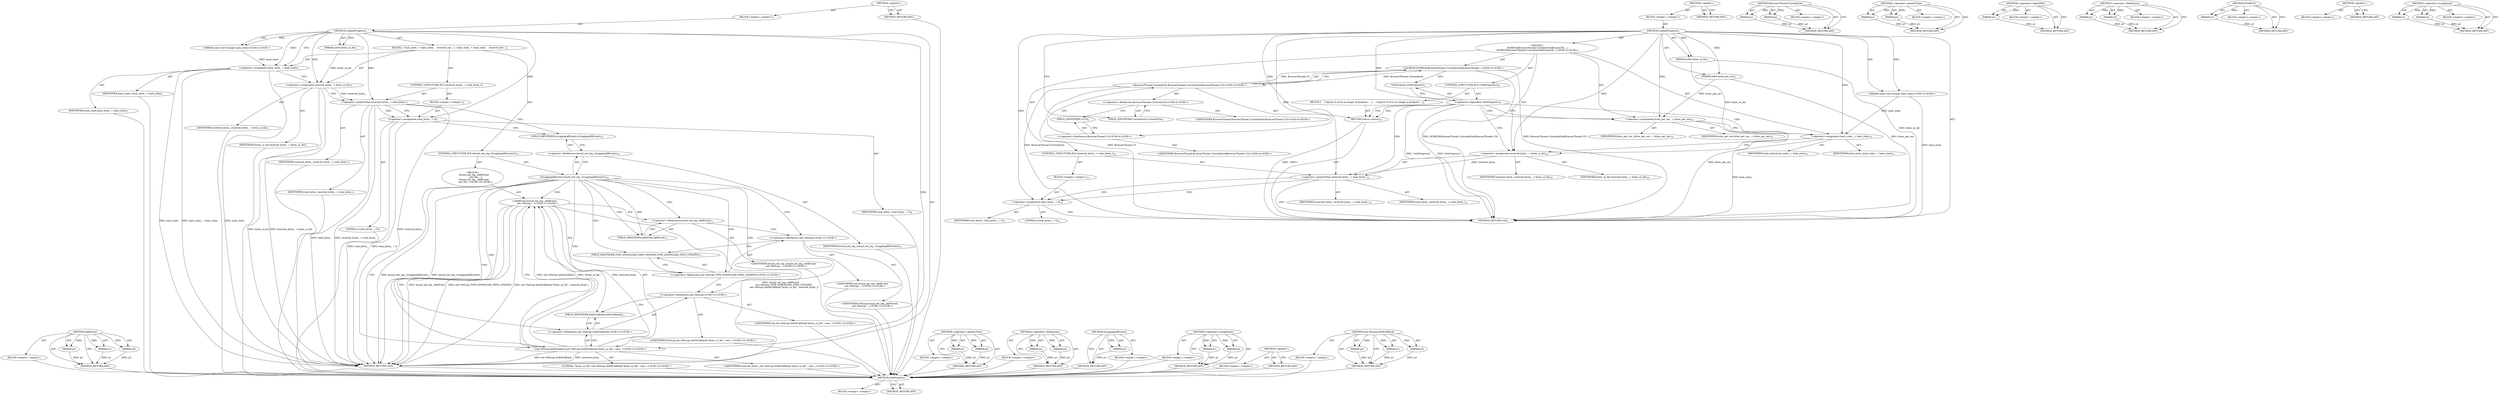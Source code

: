 digraph "&lt;operator&gt;.assignment" {
vulnerable_93 [label=<(METHOD,AddEvent)>];
vulnerable_94 [label=<(PARAM,p1)>];
vulnerable_95 [label=<(PARAM,p2)>];
vulnerable_96 [label=<(PARAM,p3)>];
vulnerable_97 [label=<(BLOCK,&lt;empty&gt;,&lt;empty&gt;)>];
vulnerable_98 [label=<(METHOD_RETURN,ANY)>];
vulnerable_6 [label=<(METHOD,&lt;global&gt;)<SUB>1</SUB>>];
vulnerable_7 [label=<(BLOCK,&lt;empty&gt;,&lt;empty&gt;)<SUB>1</SUB>>];
vulnerable_8 [label=<(METHOD,UpdateProgress)<SUB>1</SUB>>];
vulnerable_9 [label=<(PARAM,int64 bytes_so_far)<SUB>1</SUB>>];
vulnerable_10 [label="<(PARAM,const std::string&amp; hash_state)<SUB>2</SUB>>"];
vulnerable_11 [label=<(BLOCK,{
  hash_state_ = hash_state;
 
   received_byt...,{
  hash_state_ = hash_state;
 
   received_byt...)<SUB>2</SUB>>];
vulnerable_12 [label=<(&lt;operator&gt;.assignment,hash_state_ = hash_state)<SUB>3</SUB>>];
vulnerable_13 [label=<(IDENTIFIER,hash_state_,hash_state_ = hash_state)<SUB>3</SUB>>];
vulnerable_14 [label=<(IDENTIFIER,hash_state,hash_state_ = hash_state)<SUB>3</SUB>>];
vulnerable_15 [label=<(&lt;operator&gt;.assignment,received_bytes_ = bytes_so_far)<SUB>5</SUB>>];
vulnerable_16 [label=<(IDENTIFIER,received_bytes_,received_bytes_ = bytes_so_far)<SUB>5</SUB>>];
vulnerable_17 [label=<(IDENTIFIER,bytes_so_far,received_bytes_ = bytes_so_far)<SUB>5</SUB>>];
vulnerable_18 [label=<(CONTROL_STRUCTURE,IF,if (received_bytes_ &gt; total_bytes_))<SUB>7</SUB>>];
vulnerable_19 [label=<(&lt;operator&gt;.greaterThan,received_bytes_ &gt; total_bytes_)<SUB>7</SUB>>];
vulnerable_20 [label=<(IDENTIFIER,received_bytes_,received_bytes_ &gt; total_bytes_)<SUB>7</SUB>>];
vulnerable_21 [label=<(IDENTIFIER,total_bytes_,received_bytes_ &gt; total_bytes_)<SUB>7</SUB>>];
vulnerable_22 [label=<(BLOCK,&lt;empty&gt;,&lt;empty&gt;)<SUB>8</SUB>>];
vulnerable_23 [label=<(&lt;operator&gt;.assignment,total_bytes_ = 0)<SUB>8</SUB>>];
vulnerable_24 [label=<(IDENTIFIER,total_bytes_,total_bytes_ = 0)<SUB>8</SUB>>];
vulnerable_25 [label=<(LITERAL,0,total_bytes_ = 0)<SUB>8</SUB>>];
vulnerable_26 [label=<(CONTROL_STRUCTURE,IF,if (bound_net_log_.IsLoggingAllEvents()))<SUB>10</SUB>>];
vulnerable_27 [label=<(IsLoggingAllEvents,bound_net_log_.IsLoggingAllEvents())<SUB>10</SUB>>];
vulnerable_28 [label=<(&lt;operator&gt;.fieldAccess,bound_net_log_.IsLoggingAllEvents)<SUB>10</SUB>>];
vulnerable_29 [label=<(IDENTIFIER,bound_net_log_,bound_net_log_.IsLoggingAllEvents())<SUB>10</SUB>>];
vulnerable_30 [label=<(FIELD_IDENTIFIER,IsLoggingAllEvents,IsLoggingAllEvents)<SUB>10</SUB>>];
vulnerable_31 [label="<(BLOCK,{
    bound_net_log_.AddEvent(
         net::Ne...,{
    bound_net_log_.AddEvent(
         net::Ne...)<SUB>10</SUB>>"];
vulnerable_32 [label="<(AddEvent,bound_net_log_.AddEvent(
         net::NetLog::...)<SUB>11</SUB>>"];
vulnerable_33 [label=<(&lt;operator&gt;.fieldAccess,bound_net_log_.AddEvent)<SUB>11</SUB>>];
vulnerable_34 [label="<(IDENTIFIER,bound_net_log_,bound_net_log_.AddEvent(
         net::NetLog::...)<SUB>11</SUB>>"];
vulnerable_35 [label=<(FIELD_IDENTIFIER,AddEvent,AddEvent)<SUB>11</SUB>>];
vulnerable_36 [label="<(&lt;operator&gt;.fieldAccess,net::NetLog::TYPE_DOWNLOAD_ITEM_UPDATED)<SUB>12</SUB>>"];
vulnerable_37 [label="<(&lt;operator&gt;.fieldAccess,net::NetLog)<SUB>12</SUB>>"];
vulnerable_38 [label="<(IDENTIFIER,net,bound_net_log_.AddEvent(
         net::NetLog::...)<SUB>12</SUB>>"];
vulnerable_39 [label="<(IDENTIFIER,NetLog,bound_net_log_.AddEvent(
         net::NetLog::...)<SUB>12</SUB>>"];
vulnerable_40 [label=<(FIELD_IDENTIFIER,TYPE_DOWNLOAD_ITEM_UPDATED,TYPE_DOWNLOAD_ITEM_UPDATED)<SUB>12</SUB>>];
vulnerable_41 [label="<(net.NetLog.Int64Callback,net::NetLog::Int64Callback(&quot;bytes_so_far&quot;, rece...)<SUB>13</SUB>>"];
vulnerable_42 [label="<(&lt;operator&gt;.fieldAccess,net::NetLog::Int64Callback)<SUB>13</SUB>>"];
vulnerable_43 [label="<(&lt;operator&gt;.fieldAccess,net::NetLog)<SUB>13</SUB>>"];
vulnerable_44 [label="<(IDENTIFIER,net,net::NetLog::Int64Callback(&quot;bytes_so_far&quot;, rece...)<SUB>13</SUB>>"];
vulnerable_45 [label="<(IDENTIFIER,NetLog,net::NetLog::Int64Callback(&quot;bytes_so_far&quot;, rece...)<SUB>13</SUB>>"];
vulnerable_46 [label=<(FIELD_IDENTIFIER,Int64Callback,Int64Callback)<SUB>13</SUB>>];
vulnerable_47 [label="<(LITERAL,&quot;bytes_so_far&quot;,net::NetLog::Int64Callback(&quot;bytes_so_far&quot;, rece...)<SUB>13</SUB>>"];
vulnerable_48 [label="<(IDENTIFIER,received_bytes_,net::NetLog::Int64Callback(&quot;bytes_so_far&quot;, rece...)<SUB>13</SUB>>"];
vulnerable_49 [label=<(METHOD_RETURN,void)<SUB>1</SUB>>];
vulnerable_51 [label=<(METHOD_RETURN,ANY)<SUB>1</SUB>>];
vulnerable_79 [label=<(METHOD,&lt;operator&gt;.greaterThan)>];
vulnerable_80 [label=<(PARAM,p1)>];
vulnerable_81 [label=<(PARAM,p2)>];
vulnerable_82 [label=<(BLOCK,&lt;empty&gt;,&lt;empty&gt;)>];
vulnerable_83 [label=<(METHOD_RETURN,ANY)>];
vulnerable_88 [label=<(METHOD,&lt;operator&gt;.fieldAccess)>];
vulnerable_89 [label=<(PARAM,p1)>];
vulnerable_90 [label=<(PARAM,p2)>];
vulnerable_91 [label=<(BLOCK,&lt;empty&gt;,&lt;empty&gt;)>];
vulnerable_92 [label=<(METHOD_RETURN,ANY)>];
vulnerable_84 [label=<(METHOD,IsLoggingAllEvents)>];
vulnerable_85 [label=<(PARAM,p1)>];
vulnerable_86 [label=<(BLOCK,&lt;empty&gt;,&lt;empty&gt;)>];
vulnerable_87 [label=<(METHOD_RETURN,ANY)>];
vulnerable_74 [label=<(METHOD,&lt;operator&gt;.assignment)>];
vulnerable_75 [label=<(PARAM,p1)>];
vulnerable_76 [label=<(PARAM,p2)>];
vulnerable_77 [label=<(BLOCK,&lt;empty&gt;,&lt;empty&gt;)>];
vulnerable_78 [label=<(METHOD_RETURN,ANY)>];
vulnerable_68 [label=<(METHOD,&lt;global&gt;)<SUB>1</SUB>>];
vulnerable_69 [label=<(BLOCK,&lt;empty&gt;,&lt;empty&gt;)>];
vulnerable_70 [label=<(METHOD_RETURN,ANY)>];
vulnerable_99 [label=<(METHOD,net.NetLog.Int64Callback)>];
vulnerable_100 [label=<(PARAM,p1)>];
vulnerable_101 [label=<(PARAM,p2)>];
vulnerable_102 [label=<(PARAM,p3)>];
vulnerable_103 [label=<(BLOCK,&lt;empty&gt;,&lt;empty&gt;)>];
vulnerable_104 [label=<(METHOD_RETURN,ANY)>];
fixed_82 [label=<(METHOD,IsInProgress)>];
fixed_83 [label=<(BLOCK,&lt;empty&gt;,&lt;empty&gt;)>];
fixed_84 [label=<(METHOD_RETURN,ANY)>];
fixed_6 [label=<(METHOD,&lt;global&gt;)<SUB>1</SUB>>];
fixed_7 [label=<(BLOCK,&lt;empty&gt;,&lt;empty&gt;)<SUB>1</SUB>>];
fixed_8 [label=<(METHOD,UpdateProgress)<SUB>1</SUB>>];
fixed_9 [label=<(PARAM,int64 bytes_so_far)<SUB>1</SUB>>];
fixed_10 [label=<(PARAM,int64 bytes_per_sec)<SUB>2</SUB>>];
fixed_11 [label="<(PARAM,const std::string&amp; hash_state)<SUB>3</SUB>>"];
fixed_12 [label="<(BLOCK,{
  DCHECK(BrowserThread::CurrentlyOn(BrowserTh...,{
  DCHECK(BrowserThread::CurrentlyOn(BrowserTh...)<SUB>3</SUB>>"];
fixed_13 [label="<(DCHECK,DCHECK(BrowserThread::CurrentlyOn(BrowserThread...)<SUB>4</SUB>>"];
fixed_14 [label="<(BrowserThread.CurrentlyOn,BrowserThread::CurrentlyOn(BrowserThread::UI))<SUB>4</SUB>>"];
fixed_15 [label="<(&lt;operator&gt;.fieldAccess,BrowserThread::CurrentlyOn)<SUB>4</SUB>>"];
fixed_16 [label="<(IDENTIFIER,BrowserThread,BrowserThread::CurrentlyOn(BrowserThread::UI))<SUB>4</SUB>>"];
fixed_17 [label=<(FIELD_IDENTIFIER,CurrentlyOn,CurrentlyOn)<SUB>4</SUB>>];
fixed_18 [label="<(&lt;operator&gt;.fieldAccess,BrowserThread::UI)<SUB>4</SUB>>"];
fixed_19 [label="<(IDENTIFIER,BrowserThread,BrowserThread::CurrentlyOn(BrowserThread::UI))<SUB>4</SUB>>"];
fixed_20 [label=<(FIELD_IDENTIFIER,UI,UI)<SUB>4</SUB>>];
fixed_21 [label=<(CONTROL_STRUCTURE,IF,if (!IsInProgress()))<SUB>6</SUB>>];
fixed_22 [label=<(&lt;operator&gt;.logicalNot,!IsInProgress())<SUB>6</SUB>>];
fixed_23 [label=<(IsInProgress,IsInProgress())<SUB>6</SUB>>];
fixed_24 [label=<(BLOCK,{
    // Ignore if we're no longer in-progress....,{
    // Ignore if we're no longer in-progress....)<SUB>6</SUB>>];
fixed_25 [label=<(RETURN,return;,return;)<SUB>16</SUB>>];
fixed_26 [label=<(&lt;operator&gt;.assignment,bytes_per_sec_ = bytes_per_sec)<SUB>18</SUB>>];
fixed_27 [label=<(IDENTIFIER,bytes_per_sec_,bytes_per_sec_ = bytes_per_sec)<SUB>18</SUB>>];
fixed_28 [label=<(IDENTIFIER,bytes_per_sec,bytes_per_sec_ = bytes_per_sec)<SUB>18</SUB>>];
fixed_29 [label=<(&lt;operator&gt;.assignment,hash_state_ = hash_state)<SUB>19</SUB>>];
fixed_30 [label=<(IDENTIFIER,hash_state_,hash_state_ = hash_state)<SUB>19</SUB>>];
fixed_31 [label=<(IDENTIFIER,hash_state,hash_state_ = hash_state)<SUB>19</SUB>>];
fixed_32 [label=<(&lt;operator&gt;.assignment,received_bytes_ = bytes_so_far)<SUB>20</SUB>>];
fixed_33 [label=<(IDENTIFIER,received_bytes_,received_bytes_ = bytes_so_far)<SUB>20</SUB>>];
fixed_34 [label=<(IDENTIFIER,bytes_so_far,received_bytes_ = bytes_so_far)<SUB>20</SUB>>];
fixed_35 [label=<(CONTROL_STRUCTURE,IF,if (received_bytes_ &gt; total_bytes_))<SUB>22</SUB>>];
fixed_36 [label=<(&lt;operator&gt;.greaterThan,received_bytes_ &gt; total_bytes_)<SUB>22</SUB>>];
fixed_37 [label=<(IDENTIFIER,received_bytes_,received_bytes_ &gt; total_bytes_)<SUB>22</SUB>>];
fixed_38 [label=<(IDENTIFIER,total_bytes_,received_bytes_ &gt; total_bytes_)<SUB>22</SUB>>];
fixed_39 [label=<(BLOCK,&lt;empty&gt;,&lt;empty&gt;)<SUB>23</SUB>>];
fixed_40 [label=<(&lt;operator&gt;.assignment,total_bytes_ = 0)<SUB>23</SUB>>];
fixed_41 [label=<(IDENTIFIER,total_bytes_,total_bytes_ = 0)<SUB>23</SUB>>];
fixed_42 [label=<(LITERAL,0,total_bytes_ = 0)<SUB>23</SUB>>];
fixed_43 [label=<(METHOD_RETURN,void)<SUB>1</SUB>>];
fixed_45 [label=<(METHOD_RETURN,ANY)<SUB>1</SUB>>];
fixed_68 [label=<(METHOD,BrowserThread.CurrentlyOn)>];
fixed_69 [label=<(PARAM,p1)>];
fixed_70 [label=<(PARAM,p2)>];
fixed_71 [label=<(BLOCK,&lt;empty&gt;,&lt;empty&gt;)>];
fixed_72 [label=<(METHOD_RETURN,ANY)>];
fixed_90 [label=<(METHOD,&lt;operator&gt;.greaterThan)>];
fixed_91 [label=<(PARAM,p1)>];
fixed_92 [label=<(PARAM,p2)>];
fixed_93 [label=<(BLOCK,&lt;empty&gt;,&lt;empty&gt;)>];
fixed_94 [label=<(METHOD_RETURN,ANY)>];
fixed_78 [label=<(METHOD,&lt;operator&gt;.logicalNot)>];
fixed_79 [label=<(PARAM,p1)>];
fixed_80 [label=<(BLOCK,&lt;empty&gt;,&lt;empty&gt;)>];
fixed_81 [label=<(METHOD_RETURN,ANY)>];
fixed_73 [label=<(METHOD,&lt;operator&gt;.fieldAccess)>];
fixed_74 [label=<(PARAM,p1)>];
fixed_75 [label=<(PARAM,p2)>];
fixed_76 [label=<(BLOCK,&lt;empty&gt;,&lt;empty&gt;)>];
fixed_77 [label=<(METHOD_RETURN,ANY)>];
fixed_64 [label=<(METHOD,DCHECK)>];
fixed_65 [label=<(PARAM,p1)>];
fixed_66 [label=<(BLOCK,&lt;empty&gt;,&lt;empty&gt;)>];
fixed_67 [label=<(METHOD_RETURN,ANY)>];
fixed_58 [label=<(METHOD,&lt;global&gt;)<SUB>1</SUB>>];
fixed_59 [label=<(BLOCK,&lt;empty&gt;,&lt;empty&gt;)>];
fixed_60 [label=<(METHOD_RETURN,ANY)>];
fixed_85 [label=<(METHOD,&lt;operator&gt;.assignment)>];
fixed_86 [label=<(PARAM,p1)>];
fixed_87 [label=<(PARAM,p2)>];
fixed_88 [label=<(BLOCK,&lt;empty&gt;,&lt;empty&gt;)>];
fixed_89 [label=<(METHOD_RETURN,ANY)>];
vulnerable_93 -> vulnerable_94  [key=0, label="AST: "];
vulnerable_93 -> vulnerable_94  [key=1, label="DDG: "];
vulnerable_93 -> vulnerable_97  [key=0, label="AST: "];
vulnerable_93 -> vulnerable_95  [key=0, label="AST: "];
vulnerable_93 -> vulnerable_95  [key=1, label="DDG: "];
vulnerable_93 -> vulnerable_98  [key=0, label="AST: "];
vulnerable_93 -> vulnerable_98  [key=1, label="CFG: "];
vulnerable_93 -> vulnerable_96  [key=0, label="AST: "];
vulnerable_93 -> vulnerable_96  [key=1, label="DDG: "];
vulnerable_94 -> vulnerable_98  [key=0, label="DDG: p1"];
vulnerable_95 -> vulnerable_98  [key=0, label="DDG: p2"];
vulnerable_96 -> vulnerable_98  [key=0, label="DDG: p3"];
vulnerable_97 -> fixed_82  [key=0];
vulnerable_98 -> fixed_82  [key=0];
vulnerable_6 -> vulnerable_7  [key=0, label="AST: "];
vulnerable_6 -> vulnerable_51  [key=0, label="AST: "];
vulnerable_6 -> vulnerable_51  [key=1, label="CFG: "];
vulnerable_7 -> vulnerable_8  [key=0, label="AST: "];
vulnerable_8 -> vulnerable_9  [key=0, label="AST: "];
vulnerable_8 -> vulnerable_9  [key=1, label="DDG: "];
vulnerable_8 -> vulnerable_10  [key=0, label="AST: "];
vulnerable_8 -> vulnerable_10  [key=1, label="DDG: "];
vulnerable_8 -> vulnerable_11  [key=0, label="AST: "];
vulnerable_8 -> vulnerable_49  [key=0, label="AST: "];
vulnerable_8 -> vulnerable_12  [key=0, label="CFG: "];
vulnerable_8 -> vulnerable_12  [key=1, label="DDG: "];
vulnerable_8 -> vulnerable_15  [key=0, label="DDG: "];
vulnerable_8 -> vulnerable_19  [key=0, label="DDG: "];
vulnerable_8 -> vulnerable_23  [key=0, label="DDG: "];
vulnerable_8 -> vulnerable_41  [key=0, label="DDG: "];
vulnerable_9 -> vulnerable_15  [key=0, label="DDG: bytes_so_far"];
vulnerable_10 -> vulnerable_12  [key=0, label="DDG: hash_state"];
vulnerable_11 -> vulnerable_12  [key=0, label="AST: "];
vulnerable_11 -> vulnerable_15  [key=0, label="AST: "];
vulnerable_11 -> vulnerable_18  [key=0, label="AST: "];
vulnerable_11 -> vulnerable_26  [key=0, label="AST: "];
vulnerable_12 -> vulnerable_13  [key=0, label="AST: "];
vulnerable_12 -> vulnerable_14  [key=0, label="AST: "];
vulnerable_12 -> vulnerable_15  [key=0, label="CFG: "];
vulnerable_12 -> vulnerable_49  [key=0, label="DDG: hash_state"];
vulnerable_12 -> vulnerable_49  [key=1, label="DDG: hash_state_ = hash_state"];
vulnerable_12 -> vulnerable_49  [key=2, label="DDG: hash_state_"];
vulnerable_13 -> fixed_82  [key=0];
vulnerable_14 -> fixed_82  [key=0];
vulnerable_15 -> vulnerable_16  [key=0, label="AST: "];
vulnerable_15 -> vulnerable_17  [key=0, label="AST: "];
vulnerable_15 -> vulnerable_19  [key=0, label="CFG: "];
vulnerable_15 -> vulnerable_19  [key=1, label="DDG: received_bytes_"];
vulnerable_15 -> vulnerable_49  [key=0, label="DDG: bytes_so_far"];
vulnerable_15 -> vulnerable_49  [key=1, label="DDG: received_bytes_ = bytes_so_far"];
vulnerable_16 -> fixed_82  [key=0];
vulnerable_17 -> fixed_82  [key=0];
vulnerable_18 -> vulnerable_19  [key=0, label="AST: "];
vulnerable_18 -> vulnerable_22  [key=0, label="AST: "];
vulnerable_19 -> vulnerable_20  [key=0, label="AST: "];
vulnerable_19 -> vulnerable_21  [key=0, label="AST: "];
vulnerable_19 -> vulnerable_23  [key=0, label="CFG: "];
vulnerable_19 -> vulnerable_23  [key=1, label="CDG: "];
vulnerable_19 -> vulnerable_30  [key=0, label="CFG: "];
vulnerable_19 -> vulnerable_49  [key=0, label="DDG: total_bytes_"];
vulnerable_19 -> vulnerable_49  [key=1, label="DDG: received_bytes_ &gt; total_bytes_"];
vulnerable_19 -> vulnerable_41  [key=0, label="DDG: received_bytes_"];
vulnerable_20 -> fixed_82  [key=0];
vulnerable_21 -> fixed_82  [key=0];
vulnerable_22 -> vulnerable_23  [key=0, label="AST: "];
vulnerable_23 -> vulnerable_24  [key=0, label="AST: "];
vulnerable_23 -> vulnerable_25  [key=0, label="AST: "];
vulnerable_23 -> vulnerable_30  [key=0, label="CFG: "];
vulnerable_23 -> vulnerable_49  [key=0, label="DDG: total_bytes_"];
vulnerable_23 -> vulnerable_49  [key=1, label="DDG: total_bytes_ = 0"];
vulnerable_24 -> fixed_82  [key=0];
vulnerable_25 -> fixed_82  [key=0];
vulnerable_26 -> vulnerable_27  [key=0, label="AST: "];
vulnerable_26 -> vulnerable_31  [key=0, label="AST: "];
vulnerable_27 -> vulnerable_28  [key=0, label="AST: "];
vulnerable_27 -> vulnerable_49  [key=0, label="CFG: "];
vulnerable_27 -> vulnerable_49  [key=1, label="DDG: bound_net_log_.IsLoggingAllEvents"];
vulnerable_27 -> vulnerable_49  [key=2, label="DDG: bound_net_log_.IsLoggingAllEvents()"];
vulnerable_27 -> vulnerable_35  [key=0, label="CFG: "];
vulnerable_27 -> vulnerable_35  [key=1, label="CDG: "];
vulnerable_27 -> vulnerable_40  [key=0, label="CDG: "];
vulnerable_27 -> vulnerable_32  [key=0, label="CDG: "];
vulnerable_27 -> vulnerable_33  [key=0, label="CDG: "];
vulnerable_27 -> vulnerable_42  [key=0, label="CDG: "];
vulnerable_27 -> vulnerable_36  [key=0, label="CDG: "];
vulnerable_27 -> vulnerable_37  [key=0, label="CDG: "];
vulnerable_27 -> vulnerable_46  [key=0, label="CDG: "];
vulnerable_27 -> vulnerable_41  [key=0, label="CDG: "];
vulnerable_27 -> vulnerable_43  [key=0, label="CDG: "];
vulnerable_28 -> vulnerable_29  [key=0, label="AST: "];
vulnerable_28 -> vulnerable_30  [key=0, label="AST: "];
vulnerable_28 -> vulnerable_27  [key=0, label="CFG: "];
vulnerable_29 -> fixed_82  [key=0];
vulnerable_30 -> vulnerable_28  [key=0, label="CFG: "];
vulnerable_31 -> vulnerable_32  [key=0, label="AST: "];
vulnerable_32 -> vulnerable_33  [key=0, label="AST: "];
vulnerable_32 -> vulnerable_36  [key=0, label="AST: "];
vulnerable_32 -> vulnerable_41  [key=0, label="AST: "];
vulnerable_32 -> vulnerable_49  [key=0, label="CFG: "];
vulnerable_32 -> vulnerable_49  [key=1, label="DDG: bound_net_log_.AddEvent"];
vulnerable_32 -> vulnerable_49  [key=2, label="DDG: net::NetLog::TYPE_DOWNLOAD_ITEM_UPDATED"];
vulnerable_32 -> vulnerable_49  [key=3, label="DDG: net::NetLog::Int64Callback(&quot;bytes_so_far&quot;, received_bytes_)"];
vulnerable_32 -> vulnerable_49  [key=4, label="DDG: bound_net_log_.AddEvent(
         net::NetLog::TYPE_DOWNLOAD_ITEM_UPDATED,
         net::NetLog::Int64Callback(&quot;bytes_so_far&quot;, received_bytes_))"];
vulnerable_33 -> vulnerable_34  [key=0, label="AST: "];
vulnerable_33 -> vulnerable_35  [key=0, label="AST: "];
vulnerable_33 -> vulnerable_37  [key=0, label="CFG: "];
vulnerable_34 -> fixed_82  [key=0];
vulnerable_35 -> vulnerable_33  [key=0, label="CFG: "];
vulnerable_36 -> vulnerable_37  [key=0, label="AST: "];
vulnerable_36 -> vulnerable_40  [key=0, label="AST: "];
vulnerable_36 -> vulnerable_43  [key=0, label="CFG: "];
vulnerable_37 -> vulnerable_38  [key=0, label="AST: "];
vulnerable_37 -> vulnerable_39  [key=0, label="AST: "];
vulnerable_37 -> vulnerable_40  [key=0, label="CFG: "];
vulnerable_38 -> fixed_82  [key=0];
vulnerable_39 -> fixed_82  [key=0];
vulnerable_40 -> vulnerable_36  [key=0, label="CFG: "];
vulnerable_41 -> vulnerable_42  [key=0, label="AST: "];
vulnerable_41 -> vulnerable_47  [key=0, label="AST: "];
vulnerable_41 -> vulnerable_48  [key=0, label="AST: "];
vulnerable_41 -> vulnerable_32  [key=0, label="CFG: "];
vulnerable_41 -> vulnerable_32  [key=1, label="DDG: net::NetLog::Int64Callback"];
vulnerable_41 -> vulnerable_32  [key=2, label="DDG: &quot;bytes_so_far&quot;"];
vulnerable_41 -> vulnerable_32  [key=3, label="DDG: received_bytes_"];
vulnerable_41 -> vulnerable_49  [key=0, label="DDG: net::NetLog::Int64Callback"];
vulnerable_41 -> vulnerable_49  [key=1, label="DDG: received_bytes_"];
vulnerable_42 -> vulnerable_43  [key=0, label="AST: "];
vulnerable_42 -> vulnerable_46  [key=0, label="AST: "];
vulnerable_42 -> vulnerable_41  [key=0, label="CFG: "];
vulnerable_43 -> vulnerable_44  [key=0, label="AST: "];
vulnerable_43 -> vulnerable_45  [key=0, label="AST: "];
vulnerable_43 -> vulnerable_46  [key=0, label="CFG: "];
vulnerable_44 -> fixed_82  [key=0];
vulnerable_45 -> fixed_82  [key=0];
vulnerable_46 -> vulnerable_42  [key=0, label="CFG: "];
vulnerable_47 -> fixed_82  [key=0];
vulnerable_48 -> fixed_82  [key=0];
vulnerable_49 -> fixed_82  [key=0];
vulnerable_51 -> fixed_82  [key=0];
vulnerable_79 -> vulnerable_80  [key=0, label="AST: "];
vulnerable_79 -> vulnerable_80  [key=1, label="DDG: "];
vulnerable_79 -> vulnerable_82  [key=0, label="AST: "];
vulnerable_79 -> vulnerable_81  [key=0, label="AST: "];
vulnerable_79 -> vulnerable_81  [key=1, label="DDG: "];
vulnerable_79 -> vulnerable_83  [key=0, label="AST: "];
vulnerable_79 -> vulnerable_83  [key=1, label="CFG: "];
vulnerable_80 -> vulnerable_83  [key=0, label="DDG: p1"];
vulnerable_81 -> vulnerable_83  [key=0, label="DDG: p2"];
vulnerable_82 -> fixed_82  [key=0];
vulnerable_83 -> fixed_82  [key=0];
vulnerable_88 -> vulnerable_89  [key=0, label="AST: "];
vulnerable_88 -> vulnerable_89  [key=1, label="DDG: "];
vulnerable_88 -> vulnerable_91  [key=0, label="AST: "];
vulnerable_88 -> vulnerable_90  [key=0, label="AST: "];
vulnerable_88 -> vulnerable_90  [key=1, label="DDG: "];
vulnerable_88 -> vulnerable_92  [key=0, label="AST: "];
vulnerable_88 -> vulnerable_92  [key=1, label="CFG: "];
vulnerable_89 -> vulnerable_92  [key=0, label="DDG: p1"];
vulnerable_90 -> vulnerable_92  [key=0, label="DDG: p2"];
vulnerable_91 -> fixed_82  [key=0];
vulnerable_92 -> fixed_82  [key=0];
vulnerable_84 -> vulnerable_85  [key=0, label="AST: "];
vulnerable_84 -> vulnerable_85  [key=1, label="DDG: "];
vulnerable_84 -> vulnerable_86  [key=0, label="AST: "];
vulnerable_84 -> vulnerable_87  [key=0, label="AST: "];
vulnerable_84 -> vulnerable_87  [key=1, label="CFG: "];
vulnerable_85 -> vulnerable_87  [key=0, label="DDG: p1"];
vulnerable_86 -> fixed_82  [key=0];
vulnerable_87 -> fixed_82  [key=0];
vulnerable_74 -> vulnerable_75  [key=0, label="AST: "];
vulnerable_74 -> vulnerable_75  [key=1, label="DDG: "];
vulnerable_74 -> vulnerable_77  [key=0, label="AST: "];
vulnerable_74 -> vulnerable_76  [key=0, label="AST: "];
vulnerable_74 -> vulnerable_76  [key=1, label="DDG: "];
vulnerable_74 -> vulnerable_78  [key=0, label="AST: "];
vulnerable_74 -> vulnerable_78  [key=1, label="CFG: "];
vulnerable_75 -> vulnerable_78  [key=0, label="DDG: p1"];
vulnerable_76 -> vulnerable_78  [key=0, label="DDG: p2"];
vulnerable_77 -> fixed_82  [key=0];
vulnerable_78 -> fixed_82  [key=0];
vulnerable_68 -> vulnerable_69  [key=0, label="AST: "];
vulnerable_68 -> vulnerable_70  [key=0, label="AST: "];
vulnerable_68 -> vulnerable_70  [key=1, label="CFG: "];
vulnerable_69 -> fixed_82  [key=0];
vulnerable_70 -> fixed_82  [key=0];
vulnerable_99 -> vulnerable_100  [key=0, label="AST: "];
vulnerable_99 -> vulnerable_100  [key=1, label="DDG: "];
vulnerable_99 -> vulnerable_103  [key=0, label="AST: "];
vulnerable_99 -> vulnerable_101  [key=0, label="AST: "];
vulnerable_99 -> vulnerable_101  [key=1, label="DDG: "];
vulnerable_99 -> vulnerable_104  [key=0, label="AST: "];
vulnerable_99 -> vulnerable_104  [key=1, label="CFG: "];
vulnerable_99 -> vulnerable_102  [key=0, label="AST: "];
vulnerable_99 -> vulnerable_102  [key=1, label="DDG: "];
vulnerable_100 -> vulnerable_104  [key=0, label="DDG: p1"];
vulnerable_101 -> vulnerable_104  [key=0, label="DDG: p2"];
vulnerable_102 -> vulnerable_104  [key=0, label="DDG: p3"];
vulnerable_103 -> fixed_82  [key=0];
vulnerable_104 -> fixed_82  [key=0];
fixed_82 -> fixed_83  [key=0, label="AST: "];
fixed_82 -> fixed_84  [key=0, label="AST: "];
fixed_82 -> fixed_84  [key=1, label="CFG: "];
fixed_6 -> fixed_7  [key=0, label="AST: "];
fixed_6 -> fixed_45  [key=0, label="AST: "];
fixed_6 -> fixed_45  [key=1, label="CFG: "];
fixed_7 -> fixed_8  [key=0, label="AST: "];
fixed_8 -> fixed_9  [key=0, label="AST: "];
fixed_8 -> fixed_9  [key=1, label="DDG: "];
fixed_8 -> fixed_10  [key=0, label="AST: "];
fixed_8 -> fixed_10  [key=1, label="DDG: "];
fixed_8 -> fixed_11  [key=0, label="AST: "];
fixed_8 -> fixed_11  [key=1, label="DDG: "];
fixed_8 -> fixed_12  [key=0, label="AST: "];
fixed_8 -> fixed_43  [key=0, label="AST: "];
fixed_8 -> fixed_17  [key=0, label="CFG: "];
fixed_8 -> fixed_26  [key=0, label="DDG: "];
fixed_8 -> fixed_29  [key=0, label="DDG: "];
fixed_8 -> fixed_32  [key=0, label="DDG: "];
fixed_8 -> fixed_22  [key=0, label="DDG: "];
fixed_8 -> fixed_25  [key=0, label="DDG: "];
fixed_8 -> fixed_36  [key=0, label="DDG: "];
fixed_8 -> fixed_40  [key=0, label="DDG: "];
fixed_9 -> fixed_43  [key=0, label="DDG: bytes_so_far"];
fixed_9 -> fixed_32  [key=0, label="DDG: bytes_so_far"];
fixed_10 -> fixed_43  [key=0, label="DDG: bytes_per_sec"];
fixed_10 -> fixed_26  [key=0, label="DDG: bytes_per_sec"];
fixed_11 -> fixed_43  [key=0, label="DDG: hash_state"];
fixed_11 -> fixed_29  [key=0, label="DDG: hash_state"];
fixed_12 -> fixed_13  [key=0, label="AST: "];
fixed_12 -> fixed_21  [key=0, label="AST: "];
fixed_12 -> fixed_26  [key=0, label="AST: "];
fixed_12 -> fixed_29  [key=0, label="AST: "];
fixed_12 -> fixed_32  [key=0, label="AST: "];
fixed_12 -> fixed_35  [key=0, label="AST: "];
fixed_13 -> fixed_14  [key=0, label="AST: "];
fixed_13 -> fixed_23  [key=0, label="CFG: "];
fixed_13 -> fixed_43  [key=0, label="DDG: BrowserThread::CurrentlyOn(BrowserThread::UI)"];
fixed_13 -> fixed_43  [key=1, label="DDG: DCHECK(BrowserThread::CurrentlyOn(BrowserThread::UI))"];
fixed_14 -> fixed_15  [key=0, label="AST: "];
fixed_14 -> fixed_18  [key=0, label="AST: "];
fixed_14 -> fixed_13  [key=0, label="CFG: "];
fixed_14 -> fixed_13  [key=1, label="DDG: BrowserThread::CurrentlyOn"];
fixed_14 -> fixed_13  [key=2, label="DDG: BrowserThread::UI"];
fixed_14 -> fixed_43  [key=0, label="DDG: BrowserThread::CurrentlyOn"];
fixed_14 -> fixed_43  [key=1, label="DDG: BrowserThread::UI"];
fixed_15 -> fixed_16  [key=0, label="AST: "];
fixed_15 -> fixed_17  [key=0, label="AST: "];
fixed_15 -> fixed_20  [key=0, label="CFG: "];
fixed_17 -> fixed_15  [key=0, label="CFG: "];
fixed_18 -> fixed_19  [key=0, label="AST: "];
fixed_18 -> fixed_20  [key=0, label="AST: "];
fixed_18 -> fixed_14  [key=0, label="CFG: "];
fixed_20 -> fixed_18  [key=0, label="CFG: "];
fixed_21 -> fixed_22  [key=0, label="AST: "];
fixed_21 -> fixed_24  [key=0, label="AST: "];
fixed_22 -> fixed_23  [key=0, label="AST: "];
fixed_22 -> fixed_25  [key=0, label="CFG: "];
fixed_22 -> fixed_25  [key=1, label="CDG: "];
fixed_22 -> fixed_26  [key=0, label="CFG: "];
fixed_22 -> fixed_26  [key=1, label="CDG: "];
fixed_22 -> fixed_43  [key=0, label="DDG: IsInProgress()"];
fixed_22 -> fixed_43  [key=1, label="DDG: !IsInProgress()"];
fixed_22 -> fixed_29  [key=0, label="CDG: "];
fixed_22 -> fixed_32  [key=0, label="CDG: "];
fixed_22 -> fixed_36  [key=0, label="CDG: "];
fixed_23 -> fixed_22  [key=0, label="CFG: "];
fixed_24 -> fixed_25  [key=0, label="AST: "];
fixed_25 -> fixed_43  [key=0, label="CFG: "];
fixed_25 -> fixed_43  [key=1, label="DDG: &lt;RET&gt;"];
fixed_26 -> fixed_27  [key=0, label="AST: "];
fixed_26 -> fixed_28  [key=0, label="AST: "];
fixed_26 -> fixed_29  [key=0, label="CFG: "];
fixed_26 -> fixed_43  [key=0, label="DDG: bytes_per_sec_"];
fixed_29 -> fixed_30  [key=0, label="AST: "];
fixed_29 -> fixed_31  [key=0, label="AST: "];
fixed_29 -> fixed_32  [key=0, label="CFG: "];
fixed_29 -> fixed_43  [key=0, label="DDG: hash_state_"];
fixed_32 -> fixed_33  [key=0, label="AST: "];
fixed_32 -> fixed_34  [key=0, label="AST: "];
fixed_32 -> fixed_36  [key=0, label="CFG: "];
fixed_32 -> fixed_36  [key=1, label="DDG: received_bytes_"];
fixed_35 -> fixed_36  [key=0, label="AST: "];
fixed_35 -> fixed_39  [key=0, label="AST: "];
fixed_36 -> fixed_37  [key=0, label="AST: "];
fixed_36 -> fixed_38  [key=0, label="AST: "];
fixed_36 -> fixed_43  [key=0, label="CFG: "];
fixed_36 -> fixed_40  [key=0, label="CFG: "];
fixed_36 -> fixed_40  [key=1, label="CDG: "];
fixed_39 -> fixed_40  [key=0, label="AST: "];
fixed_40 -> fixed_41  [key=0, label="AST: "];
fixed_40 -> fixed_42  [key=0, label="AST: "];
fixed_40 -> fixed_43  [key=0, label="CFG: "];
fixed_68 -> fixed_69  [key=0, label="AST: "];
fixed_68 -> fixed_69  [key=1, label="DDG: "];
fixed_68 -> fixed_71  [key=0, label="AST: "];
fixed_68 -> fixed_70  [key=0, label="AST: "];
fixed_68 -> fixed_70  [key=1, label="DDG: "];
fixed_68 -> fixed_72  [key=0, label="AST: "];
fixed_68 -> fixed_72  [key=1, label="CFG: "];
fixed_69 -> fixed_72  [key=0, label="DDG: p1"];
fixed_70 -> fixed_72  [key=0, label="DDG: p2"];
fixed_90 -> fixed_91  [key=0, label="AST: "];
fixed_90 -> fixed_91  [key=1, label="DDG: "];
fixed_90 -> fixed_93  [key=0, label="AST: "];
fixed_90 -> fixed_92  [key=0, label="AST: "];
fixed_90 -> fixed_92  [key=1, label="DDG: "];
fixed_90 -> fixed_94  [key=0, label="AST: "];
fixed_90 -> fixed_94  [key=1, label="CFG: "];
fixed_91 -> fixed_94  [key=0, label="DDG: p1"];
fixed_92 -> fixed_94  [key=0, label="DDG: p2"];
fixed_78 -> fixed_79  [key=0, label="AST: "];
fixed_78 -> fixed_79  [key=1, label="DDG: "];
fixed_78 -> fixed_80  [key=0, label="AST: "];
fixed_78 -> fixed_81  [key=0, label="AST: "];
fixed_78 -> fixed_81  [key=1, label="CFG: "];
fixed_79 -> fixed_81  [key=0, label="DDG: p1"];
fixed_73 -> fixed_74  [key=0, label="AST: "];
fixed_73 -> fixed_74  [key=1, label="DDG: "];
fixed_73 -> fixed_76  [key=0, label="AST: "];
fixed_73 -> fixed_75  [key=0, label="AST: "];
fixed_73 -> fixed_75  [key=1, label="DDG: "];
fixed_73 -> fixed_77  [key=0, label="AST: "];
fixed_73 -> fixed_77  [key=1, label="CFG: "];
fixed_74 -> fixed_77  [key=0, label="DDG: p1"];
fixed_75 -> fixed_77  [key=0, label="DDG: p2"];
fixed_64 -> fixed_65  [key=0, label="AST: "];
fixed_64 -> fixed_65  [key=1, label="DDG: "];
fixed_64 -> fixed_66  [key=0, label="AST: "];
fixed_64 -> fixed_67  [key=0, label="AST: "];
fixed_64 -> fixed_67  [key=1, label="CFG: "];
fixed_65 -> fixed_67  [key=0, label="DDG: p1"];
fixed_58 -> fixed_59  [key=0, label="AST: "];
fixed_58 -> fixed_60  [key=0, label="AST: "];
fixed_58 -> fixed_60  [key=1, label="CFG: "];
fixed_85 -> fixed_86  [key=0, label="AST: "];
fixed_85 -> fixed_86  [key=1, label="DDG: "];
fixed_85 -> fixed_88  [key=0, label="AST: "];
fixed_85 -> fixed_87  [key=0, label="AST: "];
fixed_85 -> fixed_87  [key=1, label="DDG: "];
fixed_85 -> fixed_89  [key=0, label="AST: "];
fixed_85 -> fixed_89  [key=1, label="CFG: "];
fixed_86 -> fixed_89  [key=0, label="DDG: p1"];
fixed_87 -> fixed_89  [key=0, label="DDG: p2"];
}
